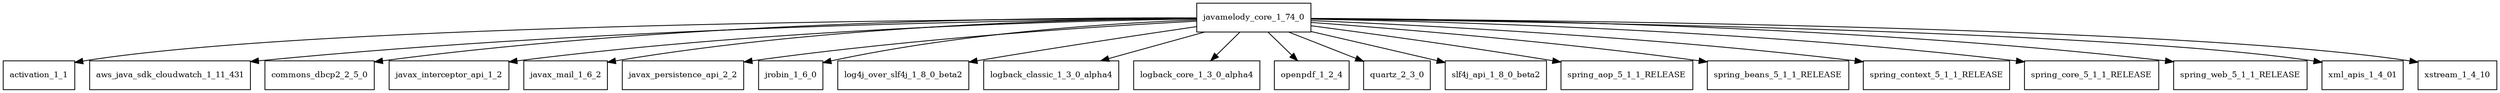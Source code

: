 digraph javamelody_core_1_74_0_dependencies {
  node [shape = box, fontsize=10.0];
  javamelody_core_1_74_0 -> activation_1_1;
  javamelody_core_1_74_0 -> aws_java_sdk_cloudwatch_1_11_431;
  javamelody_core_1_74_0 -> commons_dbcp2_2_5_0;
  javamelody_core_1_74_0 -> javax_interceptor_api_1_2;
  javamelody_core_1_74_0 -> javax_mail_1_6_2;
  javamelody_core_1_74_0 -> javax_persistence_api_2_2;
  javamelody_core_1_74_0 -> jrobin_1_6_0;
  javamelody_core_1_74_0 -> log4j_over_slf4j_1_8_0_beta2;
  javamelody_core_1_74_0 -> logback_classic_1_3_0_alpha4;
  javamelody_core_1_74_0 -> logback_core_1_3_0_alpha4;
  javamelody_core_1_74_0 -> openpdf_1_2_4;
  javamelody_core_1_74_0 -> quartz_2_3_0;
  javamelody_core_1_74_0 -> slf4j_api_1_8_0_beta2;
  javamelody_core_1_74_0 -> spring_aop_5_1_1_RELEASE;
  javamelody_core_1_74_0 -> spring_beans_5_1_1_RELEASE;
  javamelody_core_1_74_0 -> spring_context_5_1_1_RELEASE;
  javamelody_core_1_74_0 -> spring_core_5_1_1_RELEASE;
  javamelody_core_1_74_0 -> spring_web_5_1_1_RELEASE;
  javamelody_core_1_74_0 -> xml_apis_1_4_01;
  javamelody_core_1_74_0 -> xstream_1_4_10;
}
